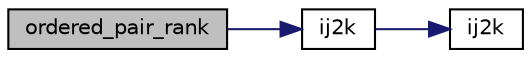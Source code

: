 digraph "ordered_pair_rank"
{
  edge [fontname="Helvetica",fontsize="10",labelfontname="Helvetica",labelfontsize="10"];
  node [fontname="Helvetica",fontsize="10",shape=record];
  rankdir="LR";
  Node959 [label="ordered_pair_rank",height=0.2,width=0.4,color="black", fillcolor="grey75", style="filled", fontcolor="black"];
  Node959 -> Node960 [color="midnightblue",fontsize="10",style="solid",fontname="Helvetica"];
  Node960 [label="ij2k",height=0.2,width=0.4,color="black", fillcolor="white", style="filled",URL="$d2/d7c/combinatorics_8_c.html#a68a0fe85ad4b80a9220cb33f9c4c0042"];
  Node960 -> Node961 [color="midnightblue",fontsize="10",style="solid",fontname="Helvetica"];
  Node961 [label="ij2k",height=0.2,width=0.4,color="black", fillcolor="white", style="filled",URL="$df/dbf/sajeeb_8_c.html#a68a0fe85ad4b80a9220cb33f9c4c0042"];
}
